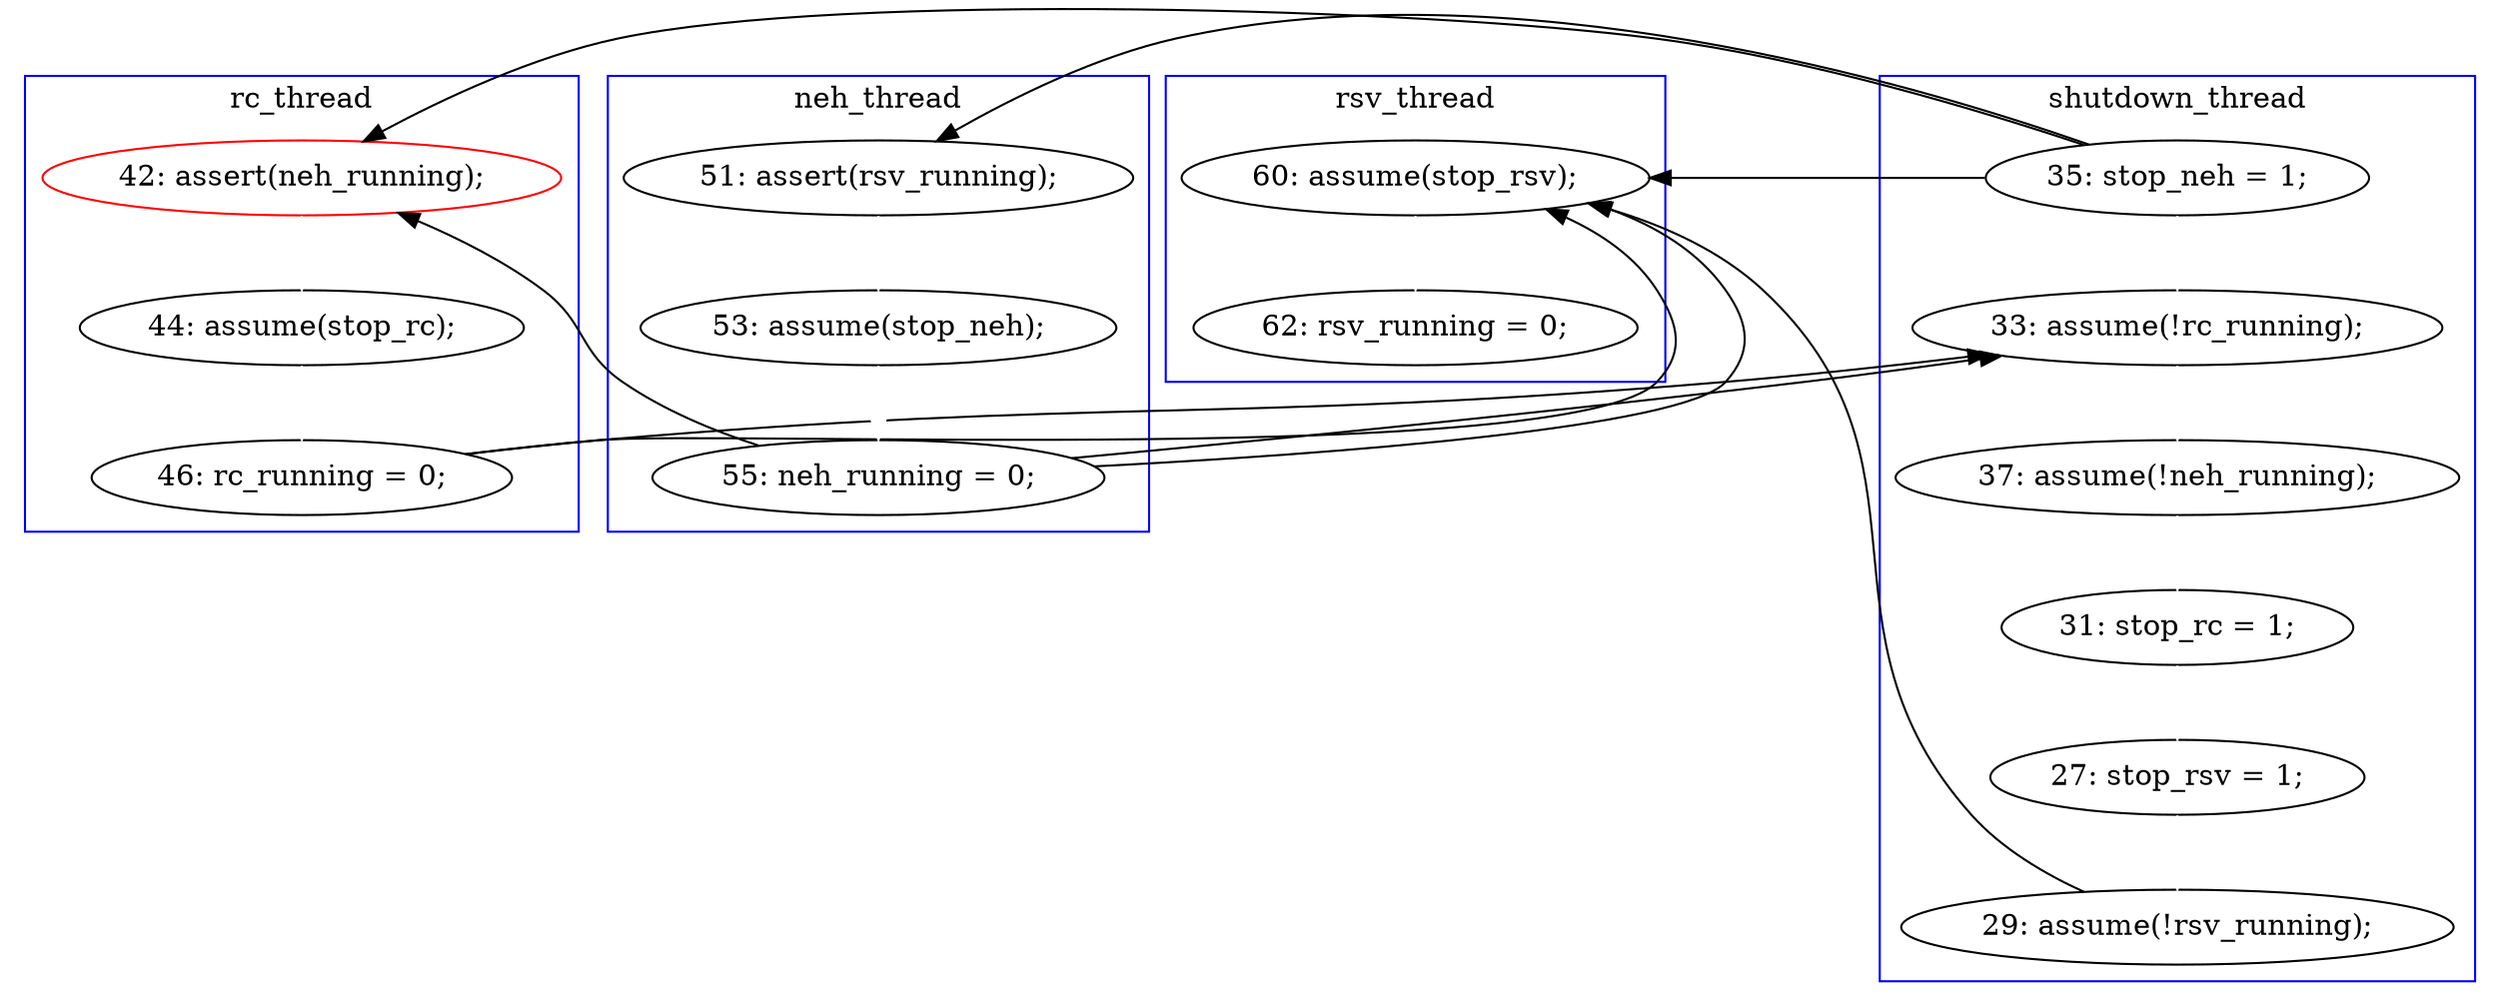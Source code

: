 digraph Counterexample {
	25 -> 28 [color = black, style = solid, constraint = false]
	17 -> 18 [color = white, style = solid]
	16 -> 35 [color = black, style = solid, constraint = false]
	18 -> 19 [color = white, style = solid]
	19 -> 23 [color = black, style = solid, constraint = false]
	19 -> 35 [color = black, style = solid, constraint = false]
	28 -> 29 [color = white, style = solid]
	16 -> 17 [color = black, style = solid, constraint = false]
	24 -> 25 [color = white, style = solid]
	29 -> 30 [color = white, style = solid]
	23 -> 24 [color = white, style = solid]
	32 -> 35 [color = black, style = solid, constraint = false]
	31 -> 32 [color = white, style = solid]
	16 -> 28 [color = white, style = solid]
	19 -> 28 [color = black, style = solid, constraint = false]
	25 -> 35 [color = black, style = solid, constraint = false]
	35 -> 36 [color = white, style = solid]
	30 -> 31 [color = white, style = solid]
	16 -> 23 [color = black, style = solid, constraint = false]
	subgraph cluster4 {
		label = rsv_thread
		color = blue
		35  [label = "60: assume(stop_rsv);"]
		36  [label = "62: rsv_running = 0;"]
	}
	subgraph cluster2 {
		label = rc_thread
		color = blue
		24  [label = "44: assume(stop_rc);"]
		23  [label = "42: assert(neh_running);", color = red]
		25  [label = "46: rc_running = 0;"]
	}
	subgraph cluster3 {
		label = neh_thread
		color = blue
		18  [label = "53: assume(stop_neh);"]
		17  [label = "51: assert(rsv_running);"]
		19  [label = "55: neh_running = 0;"]
	}
	subgraph cluster1 {
		label = shutdown_thread
		color = blue
		16  [label = "35: stop_neh = 1;"]
		28  [label = "33: assume(!rc_running);"]
		29  [label = "37: assume(!neh_running);"]
		31  [label = "27: stop_rsv = 1;"]
		32  [label = "29: assume(!rsv_running);"]
		30  [label = "31: stop_rc = 1;"]
	}
}